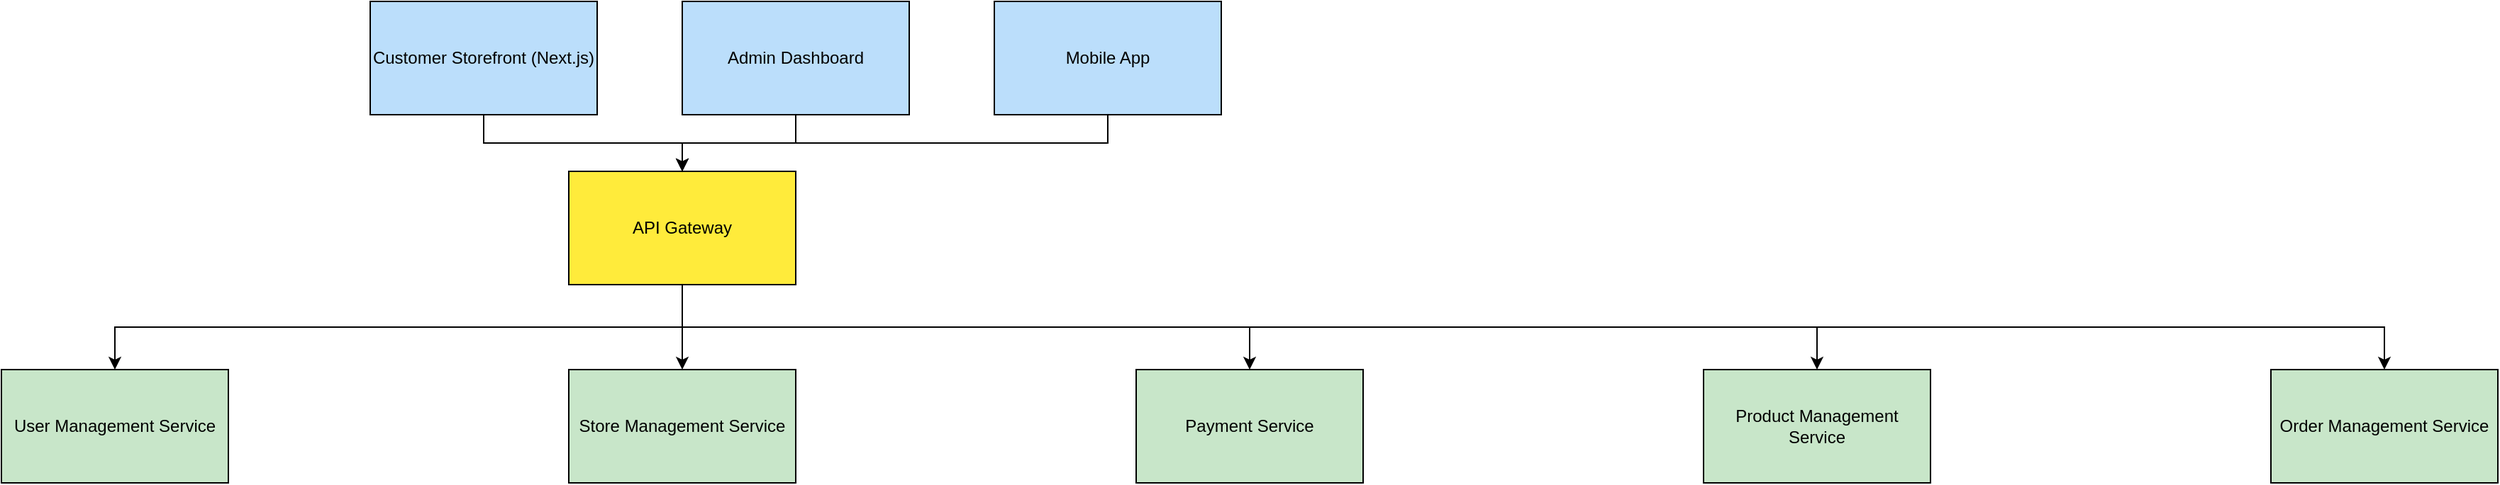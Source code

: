 <mxfile version="24.7.14">
  <diagram name="Container Diagram - E-Commerce Platform" id="0">
    <mxGraphModel dx="2390" dy="1381" grid="1" gridSize="10" guides="1" tooltips="1" connect="1" arrows="1" fold="1" page="1" pageScale="1" pageWidth="850" pageHeight="1100" math="0" shadow="0">
      <root>
        <mxCell id="0" />
        <mxCell id="1" parent="0" />
        <mxCell id="customer-storefront" value="Customer Storefront (Next.js)" style="rounded=0;whiteSpace=wrap;html=1;fillColor=#BBDEFB;" parent="1" vertex="1">
          <mxGeometry x="180" y="60" width="160" height="80" as="geometry" />
        </mxCell>
        <mxCell id="admin-dashboard" value="Admin Dashboard" style="rounded=0;whiteSpace=wrap;html=1;fillColor=#BBDEFB;" parent="1" vertex="1">
          <mxGeometry x="400" y="60" width="160" height="80" as="geometry" />
        </mxCell>
        <mxCell id="mobile-app" value="Mobile App" style="rounded=0;whiteSpace=wrap;html=1;fillColor=#BBDEFB;" parent="1" vertex="1">
          <mxGeometry x="620" y="60" width="160" height="80" as="geometry" />
        </mxCell>
        <mxCell id="api-gateway" value="API Gateway" style="rounded=0;whiteSpace=wrap;html=1;fillColor=#FFEB3B;" parent="1" vertex="1">
          <mxGeometry x="320" y="180" width="160" height="80" as="geometry" />
        </mxCell>
        <mxCell id="store-management" value="Store Management Service" style="rounded=0;whiteSpace=wrap;html=1;fillColor=#C8E6C9;" parent="1" vertex="1">
          <mxGeometry x="320" y="320" width="160" height="80" as="geometry" />
        </mxCell>
        <mxCell id="product-management" value="Product Management Service" style="rounded=0;whiteSpace=wrap;html=1;fillColor=#C8E6C9;" parent="1" vertex="1">
          <mxGeometry x="1120" y="320" width="160" height="80" as="geometry" />
        </mxCell>
        <mxCell id="order-management" value="Order Management Service" style="rounded=0;whiteSpace=wrap;html=1;fillColor=#C8E6C9;" parent="1" vertex="1">
          <mxGeometry x="1520" y="320" width="160" height="80" as="geometry" />
        </mxCell>
        <mxCell id="user-management" value="User Management Service" style="rounded=0;whiteSpace=wrap;html=1;fillColor=#C8E6C9;" parent="1" vertex="1">
          <mxGeometry x="-80" y="320" width="160" height="80" as="geometry" />
        </mxCell>
        <mxCell id="payment-service" value="Payment Service" style="rounded=0;whiteSpace=wrap;html=1;fillColor=#C8E6C9;" parent="1" vertex="1">
          <mxGeometry x="720" y="320" width="160" height="80" as="geometry" />
        </mxCell>
        <mxCell id="edge1" style="edgeStyle=orthogonalEdgeStyle;rounded=0;orthogonalLoop=1;jettySize=auto;html=1;exitX=0.5;exitY=1;exitDx=0;exitDy=0;entryX=0.5;entryY=0;entryDx=0;entryDy=0;" parent="1" source="customer-storefront" target="api-gateway" edge="1">
          <mxGeometry relative="1" as="geometry" />
        </mxCell>
        <mxCell id="edge2" style="edgeStyle=orthogonalEdgeStyle;rounded=0;orthogonalLoop=1;jettySize=auto;html=1;exitX=0.5;exitY=1;exitDx=0;exitDy=0;entryX=0.5;entryY=0;entryDx=0;entryDy=0;" parent="1" source="admin-dashboard" target="api-gateway" edge="1">
          <mxGeometry relative="1" as="geometry" />
        </mxCell>
        <mxCell id="edge3" style="edgeStyle=orthogonalEdgeStyle;rounded=0;orthogonalLoop=1;jettySize=auto;html=1;exitX=0.5;exitY=1;exitDx=0;exitDy=0;entryX=0.5;entryY=0;entryDx=0;entryDy=0;" parent="1" source="mobile-app" target="api-gateway" edge="1">
          <mxGeometry relative="1" as="geometry" />
        </mxCell>
        <mxCell id="edge4" style="edgeStyle=orthogonalEdgeStyle;rounded=0;orthogonalLoop=1;jettySize=auto;html=1;exitX=0.5;exitY=1;exitDx=0;exitDy=0;entryX=0.5;entryY=0;entryDx=0;entryDy=0;" parent="1" source="api-gateway" target="store-management" edge="1">
          <mxGeometry relative="1" as="geometry" />
        </mxCell>
        <mxCell id="edge5" style="edgeStyle=orthogonalEdgeStyle;rounded=0;orthogonalLoop=1;jettySize=auto;html=1;exitX=0.5;exitY=1;exitDx=0;exitDy=0;entryX=0.5;entryY=0;entryDx=0;entryDy=0;" parent="1" source="api-gateway" target="product-management" edge="1">
          <mxGeometry relative="1" as="geometry" />
        </mxCell>
        <mxCell id="edge6" style="edgeStyle=orthogonalEdgeStyle;rounded=0;orthogonalLoop=1;jettySize=auto;html=1;exitX=0.5;exitY=1;exitDx=0;exitDy=0;entryX=0.5;entryY=0;entryDx=0;entryDy=0;" parent="1" source="api-gateway" target="order-management" edge="1">
          <mxGeometry relative="1" as="geometry" />
        </mxCell>
        <mxCell id="edge7" style="edgeStyle=orthogonalEdgeStyle;rounded=0;orthogonalLoop=1;jettySize=auto;html=1;exitX=0.5;exitY=1;exitDx=0;exitDy=0;entryX=0.5;entryY=0;entryDx=0;entryDy=0;" parent="1" source="api-gateway" target="user-management" edge="1">
          <mxGeometry relative="1" as="geometry" />
        </mxCell>
        <mxCell id="edge8" style="edgeStyle=orthogonalEdgeStyle;rounded=0;orthogonalLoop=1;jettySize=auto;html=1;exitX=0.5;exitY=1;exitDx=0;exitDy=0;entryX=0.5;entryY=0;entryDx=0;entryDy=0;" parent="1" source="api-gateway" target="payment-service" edge="1">
          <mxGeometry relative="1" as="geometry" />
        </mxCell>
      </root>
    </mxGraphModel>
  </diagram>
</mxfile>
